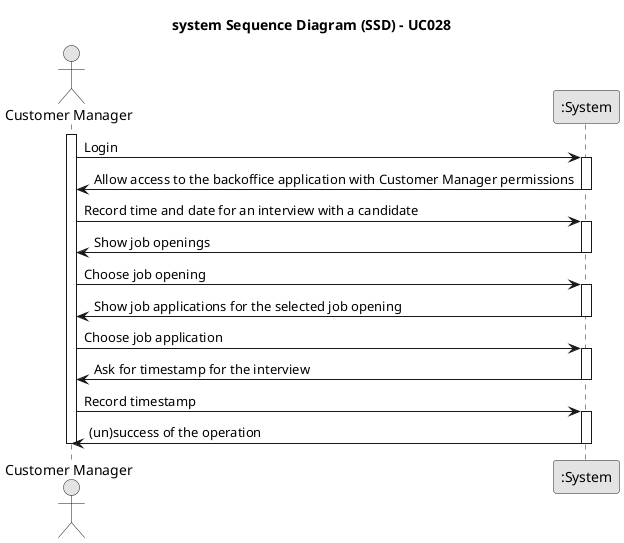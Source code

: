 @startuml
skinparam monochrome true
skinparam packageStyle rectangle
skinparam shadowing false

title system Sequence Diagram (SSD) - UC028
actor "Customer Manager" as actor
participant ":System" as system

activate actor

    actor -> system: Login
    activate system

    system -> actor: Allow access to the backoffice application with Customer Manager permissions
    deactivate system

    actor -> system: Record time and date for an interview with a candidate
    activate system

    system -> actor: Show job openings
    deactivate system

    actor -> system: Choose job opening
    activate system

    system -> actor: Show job applications for the selected job opening
    deactivate system

    actor -> system: Choose job application
    activate system

    system -> actor: Ask for timestamp for the interview
    deactivate system

    actor -> system: Record timestamp
    activate system

    system -> actor: (un)success of the operation
    deactivate system

deactivate actor

@enduml